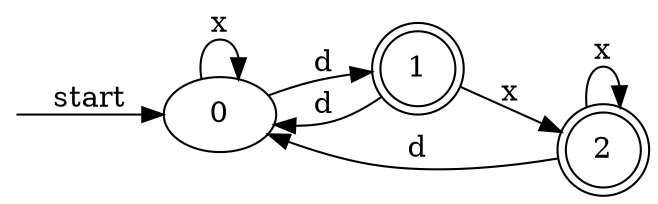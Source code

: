 digraph dfa {
    rankdir = LR;
    __start [style = invis, shape = point];
    __start -> "0" [ label = "start" ];
    node [shape = doublecircle]; "1" "2"
    node [shape = circle];
    "0" -> "0" [ label = "x" ];
    "0" -> "1" [ label = "d" ];
    "1" -> "2" [ label = "x" ];
    "1" -> "0" [ label = "d" ];
    "2" -> "2" [ label = "x" ];
    "2" -> "0" [ label = "d" ];
}
